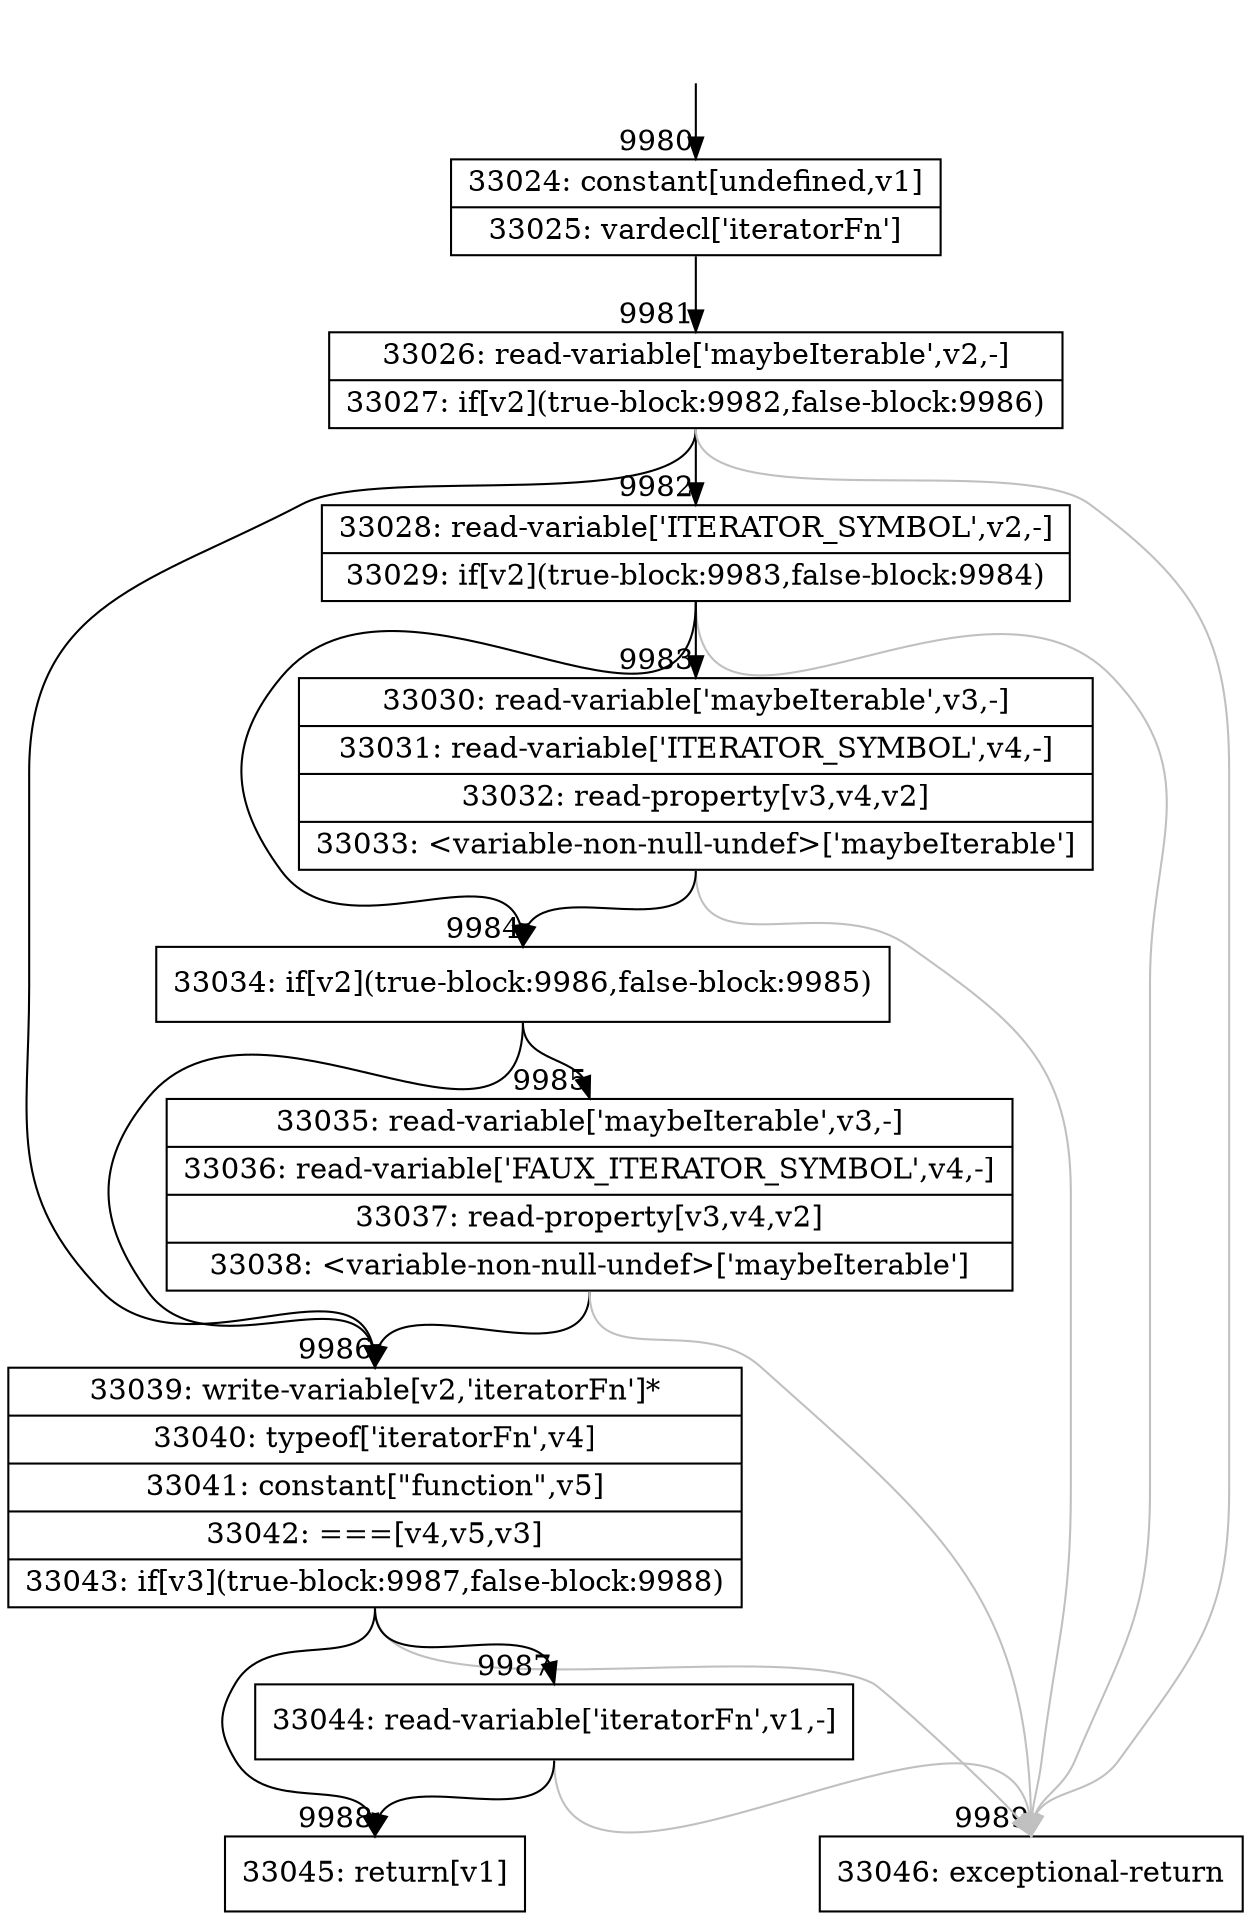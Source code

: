 digraph {
rankdir="TD"
BB_entry748[shape=none,label=""];
BB_entry748 -> BB9980 [tailport=s, headport=n, headlabel="    9980"]
BB9980 [shape=record label="{33024: constant[undefined,v1]|33025: vardecl['iteratorFn']}" ] 
BB9980 -> BB9981 [tailport=s, headport=n, headlabel="      9981"]
BB9981 [shape=record label="{33026: read-variable['maybeIterable',v2,-]|33027: if[v2](true-block:9982,false-block:9986)}" ] 
BB9981 -> BB9986 [tailport=s, headport=n, headlabel="      9986"]
BB9981 -> BB9982 [tailport=s, headport=n, headlabel="      9982"]
BB9981 -> BB9989 [tailport=s, headport=n, color=gray, headlabel="      9989"]
BB9982 [shape=record label="{33028: read-variable['ITERATOR_SYMBOL',v2,-]|33029: if[v2](true-block:9983,false-block:9984)}" ] 
BB9982 -> BB9984 [tailport=s, headport=n, headlabel="      9984"]
BB9982 -> BB9983 [tailport=s, headport=n, headlabel="      9983"]
BB9982 -> BB9989 [tailport=s, headport=n, color=gray]
BB9983 [shape=record label="{33030: read-variable['maybeIterable',v3,-]|33031: read-variable['ITERATOR_SYMBOL',v4,-]|33032: read-property[v3,v4,v2]|33033: \<variable-non-null-undef\>['maybeIterable']}" ] 
BB9983 -> BB9984 [tailport=s, headport=n]
BB9983 -> BB9989 [tailport=s, headport=n, color=gray]
BB9984 [shape=record label="{33034: if[v2](true-block:9986,false-block:9985)}" ] 
BB9984 -> BB9986 [tailport=s, headport=n]
BB9984 -> BB9985 [tailport=s, headport=n, headlabel="      9985"]
BB9985 [shape=record label="{33035: read-variable['maybeIterable',v3,-]|33036: read-variable['FAUX_ITERATOR_SYMBOL',v4,-]|33037: read-property[v3,v4,v2]|33038: \<variable-non-null-undef\>['maybeIterable']}" ] 
BB9985 -> BB9986 [tailport=s, headport=n]
BB9985 -> BB9989 [tailport=s, headport=n, color=gray]
BB9986 [shape=record label="{33039: write-variable[v2,'iteratorFn']*|33040: typeof['iteratorFn',v4]|33041: constant[\"function\",v5]|33042: ===[v4,v5,v3]|33043: if[v3](true-block:9987,false-block:9988)}" ] 
BB9986 -> BB9987 [tailport=s, headport=n, headlabel="      9987"]
BB9986 -> BB9988 [tailport=s, headport=n, headlabel="      9988"]
BB9986 -> BB9989 [tailport=s, headport=n, color=gray]
BB9987 [shape=record label="{33044: read-variable['iteratorFn',v1,-]}" ] 
BB9987 -> BB9988 [tailport=s, headport=n]
BB9987 -> BB9989 [tailport=s, headport=n, color=gray]
BB9988 [shape=record label="{33045: return[v1]}" ] 
BB9989 [shape=record label="{33046: exceptional-return}" ] 
//#$~ 17872
}
